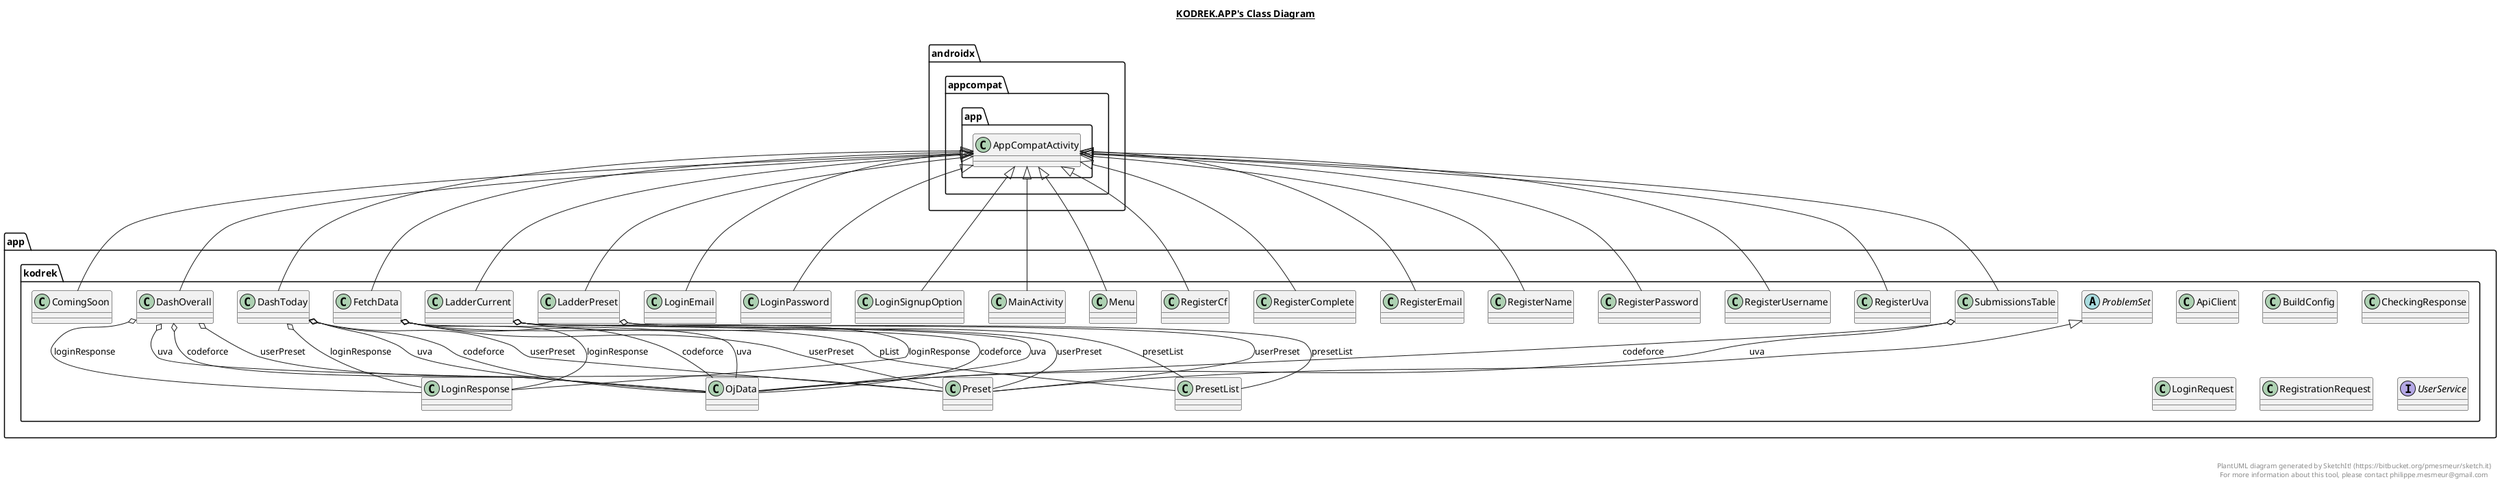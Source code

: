 @startuml

title __KODREK.APP's Class Diagram__\n

  namespace app.kodrek {
    class app.kodrek.ApiClient {
    }
  }
  

  namespace app.kodrek {
    class app.kodrek.BuildConfig {
    }
  }
  

  namespace app.kodrek {
    class app.kodrek.CheckingResponse {
    }
  }
  

  namespace app.kodrek {
    class app.kodrek.ComingSoon {
    }
  }
  

  namespace app.kodrek {
    class app.kodrek.DashOverall {
    }
  }
  

  namespace app.kodrek {
    class app.kodrek.DashToday {
    }
  }
  

  namespace app.kodrek {
    class app.kodrek.FetchData {
    }
  }
  

  namespace app.kodrek {
    class app.kodrek.LadderCurrent {
    }
  }
  

  namespace app.kodrek {
    class app.kodrek.LadderPreset {
    }
  }
  

  namespace app.kodrek {
    class app.kodrek.LoginEmail {
    }
  }
  

  namespace app.kodrek {
    class app.kodrek.LoginPassword {
    }
  }
  

  namespace app.kodrek {
    class app.kodrek.LoginRequest {
    }
  }
  

  namespace app.kodrek {
    class app.kodrek.LoginResponse {
    }
  }
  

  namespace app.kodrek {
    class app.kodrek.LoginSignupOption {
    }
  }
  

  namespace app.kodrek {
    class app.kodrek.MainActivity {
    }
  }
  

  namespace app.kodrek {
    class app.kodrek.Menu {
    }
  }
  

  namespace app.kodrek {
    class app.kodrek.OjData {
    }
  }
  

  namespace app.kodrek {
    class app.kodrek.Preset {
    }
  }
  

  namespace app.kodrek {
    class app.kodrek.PresetList {
    }
  }
  

  namespace app.kodrek {
    abstract class app.kodrek.ProblemSet {
    }
  }
  

  namespace app.kodrek {
    class app.kodrek.RegisterCf {
    }
  }
  

  namespace app.kodrek {
    class app.kodrek.RegisterComplete {
    }
  }
  

  namespace app.kodrek {
    class app.kodrek.RegisterEmail {
    }
  }
  

  namespace app.kodrek {
    class app.kodrek.RegisterName {
    }
  }
  

  namespace app.kodrek {
    class app.kodrek.RegisterPassword {
    }
  }
  

  namespace app.kodrek {
    class app.kodrek.RegisterUsername {
    }
  }
  

  namespace app.kodrek {
    class app.kodrek.RegisterUva {
    }
  }
  

  namespace app.kodrek {
    class app.kodrek.RegistrationRequest {
    }
  }
  

  namespace app.kodrek {
    class app.kodrek.SubmissionsTable {
    }
  }
  

  namespace app.kodrek {
    interface app.kodrek.UserService {
    }
  }
  

  app.kodrek.ComingSoon -up-|> androidx.appcompat.app.AppCompatActivity
  app.kodrek.DashOverall -up-|> androidx.appcompat.app.AppCompatActivity
  app.kodrek.DashOverall o-- app.kodrek.OjData : codeforce
  app.kodrek.DashOverall o-- app.kodrek.LoginResponse : loginResponse
  app.kodrek.DashOverall o-- app.kodrek.Preset : userPreset
  app.kodrek.DashOverall o-- app.kodrek.OjData : uva
  app.kodrek.DashToday -up-|> androidx.appcompat.app.AppCompatActivity
  app.kodrek.DashToday o-- app.kodrek.OjData : codeforce
  app.kodrek.DashToday o-- app.kodrek.LoginResponse : loginResponse
  app.kodrek.DashToday o-- app.kodrek.Preset : userPreset
  app.kodrek.DashToday o-- app.kodrek.OjData : uva
  app.kodrek.FetchData -up-|> androidx.appcompat.app.AppCompatActivity
  app.kodrek.FetchData o-- app.kodrek.OjData : codeforce
  app.kodrek.FetchData o-- app.kodrek.LoginResponse : loginResponse
  app.kodrek.FetchData o-- app.kodrek.PresetList : pList
  app.kodrek.FetchData o-- app.kodrek.Preset : userPreset
  app.kodrek.FetchData o-- app.kodrek.OjData : uva
  app.kodrek.LadderCurrent -up-|> androidx.appcompat.app.AppCompatActivity
  app.kodrek.LadderCurrent o-- app.kodrek.OjData : codeforce
  app.kodrek.LadderCurrent o-- app.kodrek.LoginResponse : loginResponse
  app.kodrek.LadderCurrent o-- app.kodrek.PresetList : presetList
  app.kodrek.LadderCurrent o-- app.kodrek.Preset : userPreset
  app.kodrek.LadderCurrent o-- app.kodrek.OjData : uva
  app.kodrek.LadderPreset -up-|> androidx.appcompat.app.AppCompatActivity
  app.kodrek.LadderPreset o-- app.kodrek.PresetList : presetList
  app.kodrek.LadderPreset o-- app.kodrek.Preset : userPreset
  app.kodrek.LoginEmail -up-|> androidx.appcompat.app.AppCompatActivity
  app.kodrek.LoginPassword -up-|> androidx.appcompat.app.AppCompatActivity
  app.kodrek.LoginSignupOption -up-|> androidx.appcompat.app.AppCompatActivity
  app.kodrek.MainActivity -up-|> androidx.appcompat.app.AppCompatActivity
  app.kodrek.Menu -up-|> androidx.appcompat.app.AppCompatActivity
  app.kodrek.Preset -up-|> app.kodrek.ProblemSet
  app.kodrek.RegisterCf -up-|> androidx.appcompat.app.AppCompatActivity
  app.kodrek.RegisterComplete -up-|> androidx.appcompat.app.AppCompatActivity
  app.kodrek.RegisterEmail -up-|> androidx.appcompat.app.AppCompatActivity
  app.kodrek.RegisterName -up-|> androidx.appcompat.app.AppCompatActivity
  app.kodrek.RegisterPassword -up-|> androidx.appcompat.app.AppCompatActivity
  app.kodrek.RegisterUsername -up-|> androidx.appcompat.app.AppCompatActivity
  app.kodrek.RegisterUva -up-|> androidx.appcompat.app.AppCompatActivity
  app.kodrek.SubmissionsTable -up-|> androidx.appcompat.app.AppCompatActivity
  app.kodrek.SubmissionsTable o-- app.kodrek.OjData : codeforce
  app.kodrek.SubmissionsTable o-- app.kodrek.OjData : uva


right footer


PlantUML diagram generated by SketchIt! (https://bitbucket.org/pmesmeur/sketch.it)
For more information about this tool, please contact philippe.mesmeur@gmail.com
endfooter

@enduml
